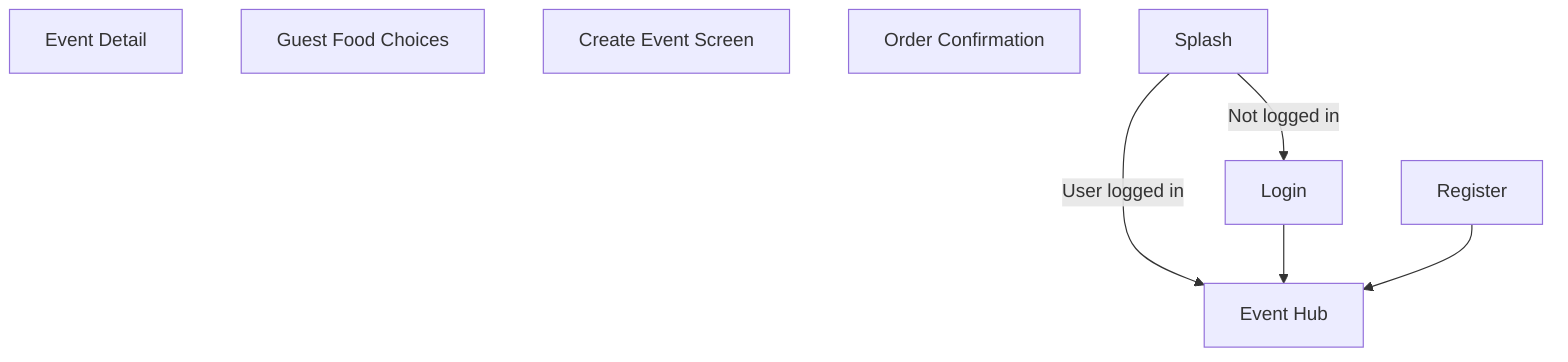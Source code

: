 flowchart TD

EventHub["Event Hub"]
EventDetail["Event Detail"]
GuestFood["Guest Food Choices"]
CreateEvent["Create Event Screen"]
Confirm["Order Confirmation"]

Splash --> |"User logged in"| EventHub
Splash --> |"Not logged in"| Login
Login --> EventHub
Register --> EventHub